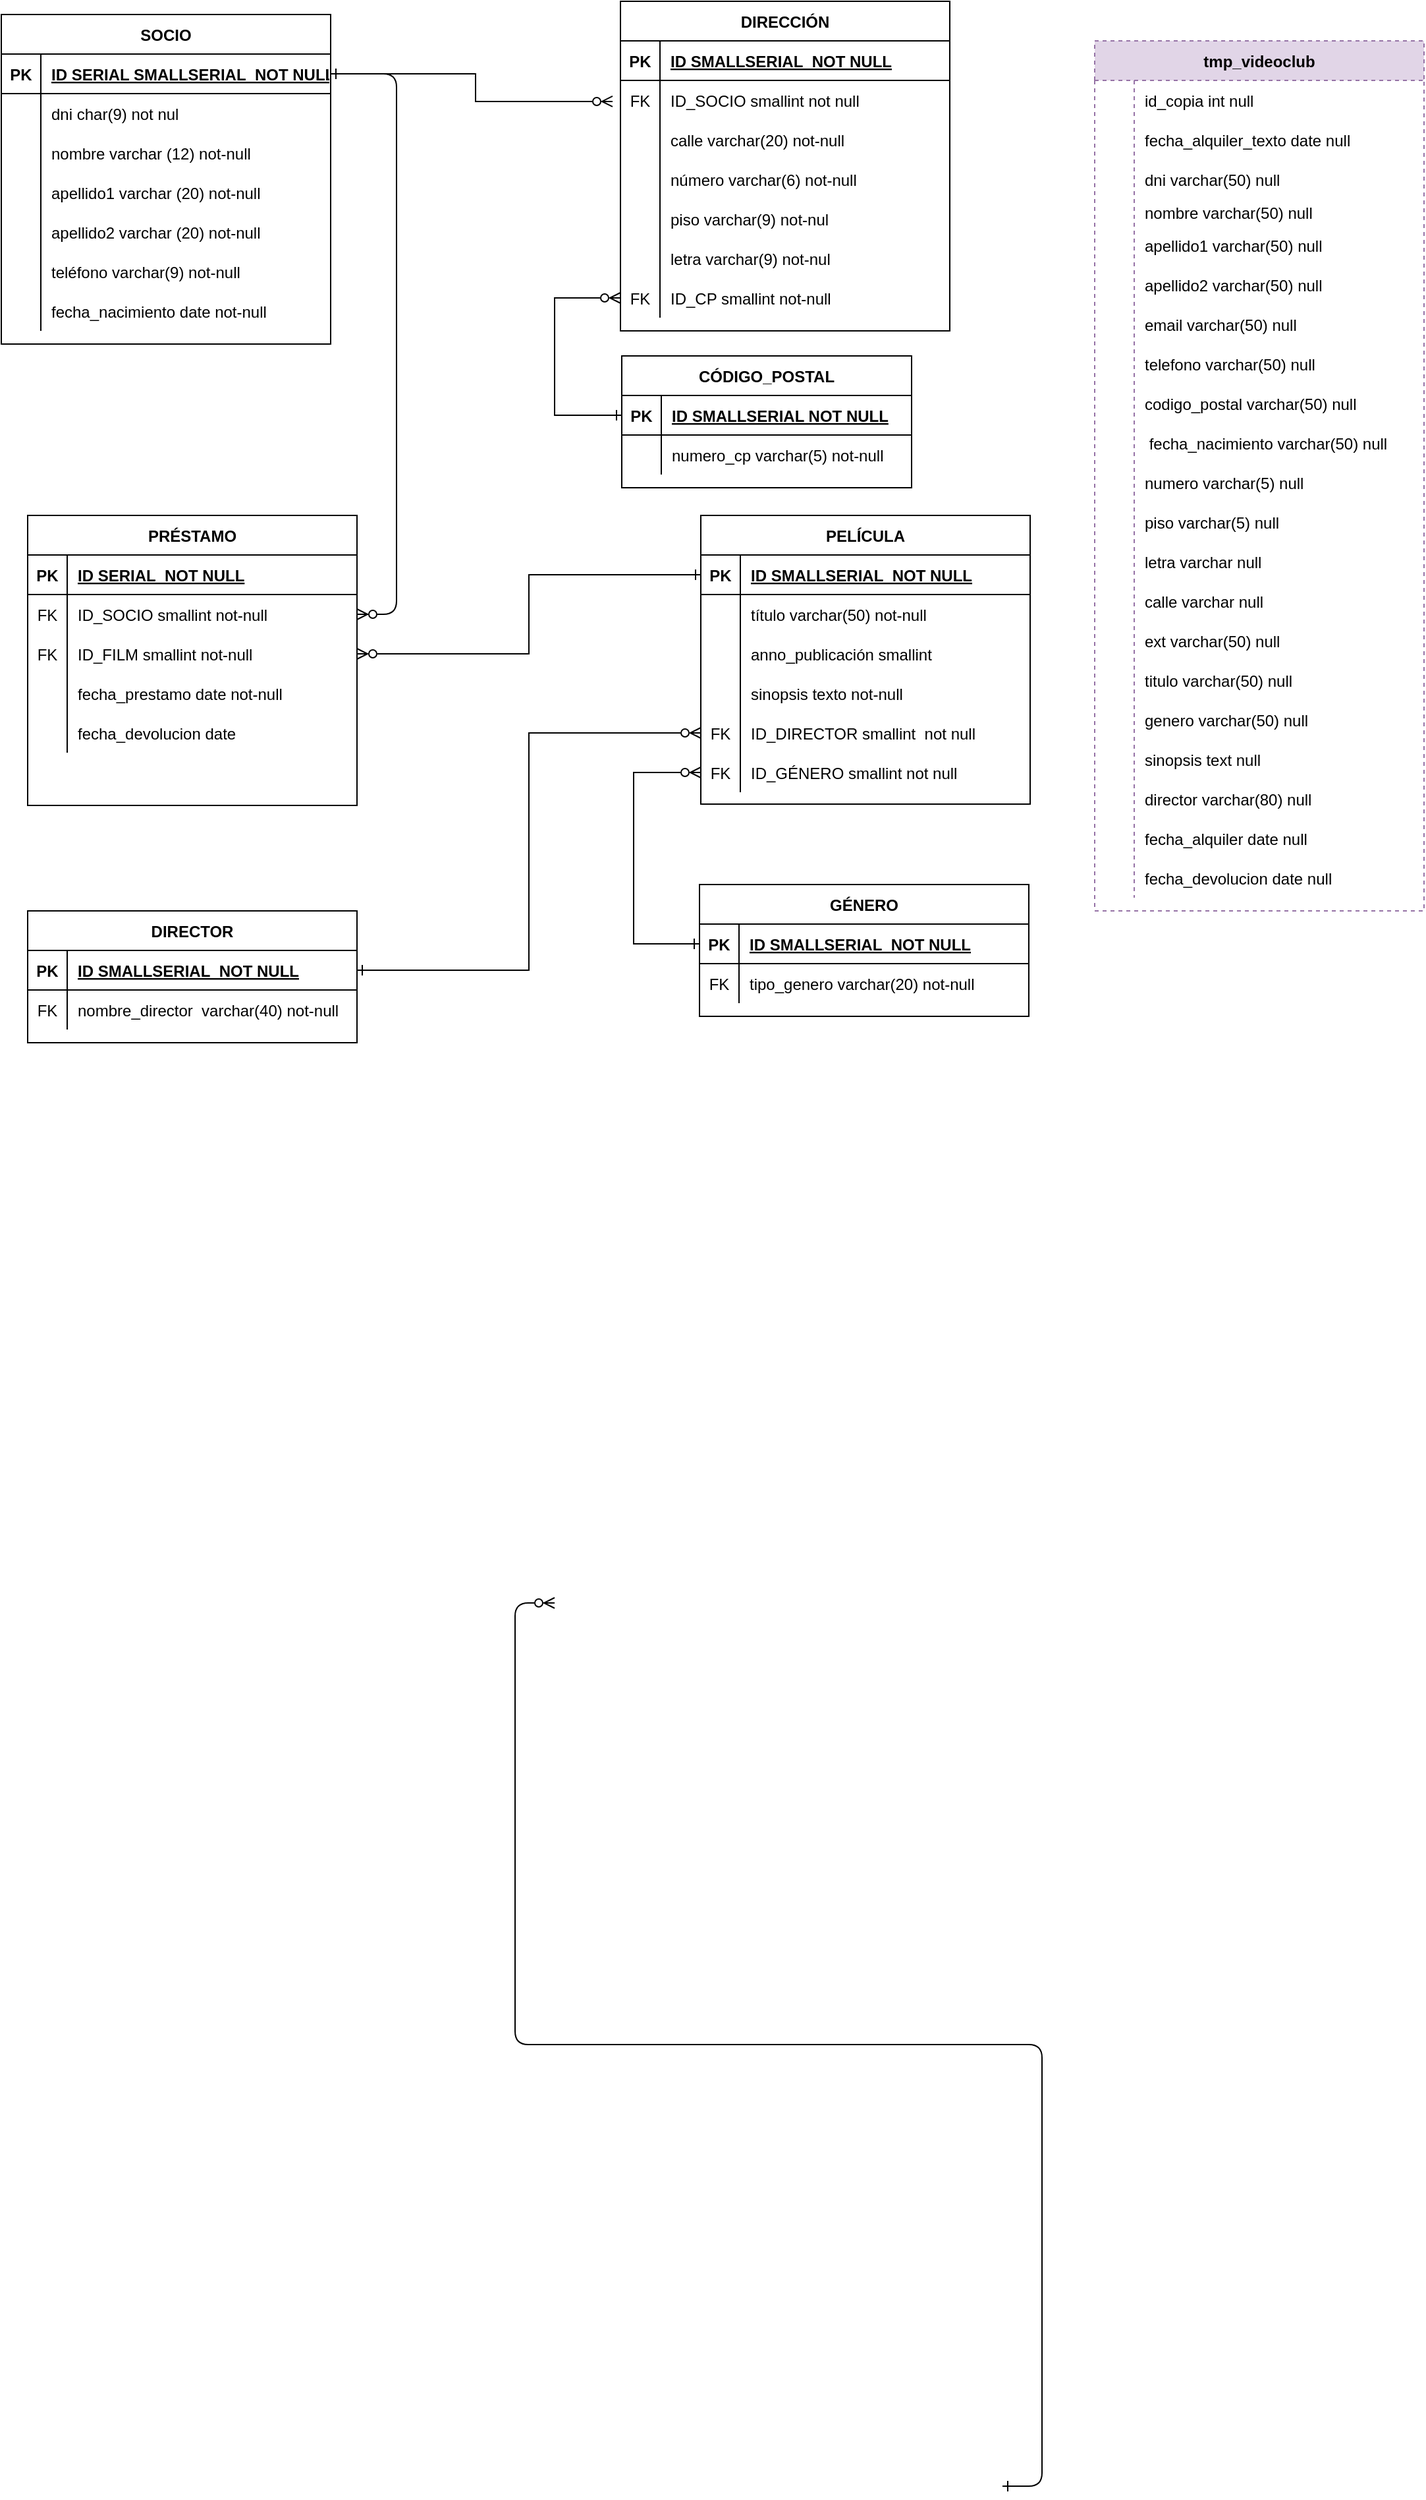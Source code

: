 <mxfile version="23.1.1" type="device">
  <diagram id="R2lEEEUBdFMjLlhIrx00" name="Page-1">
    <mxGraphModel dx="1643" dy="1640" grid="1" gridSize="10" guides="1" tooltips="1" connect="1" arrows="1" fold="1" page="1" pageScale="1" pageWidth="850" pageHeight="1100" math="0" shadow="0" extFonts="Permanent Marker^https://fonts.googleapis.com/css?family=Permanent+Marker">
      <root>
        <mxCell id="0" />
        <mxCell id="1" parent="0" />
        <mxCell id="C-vyLk0tnHw3VtMMgP7b-12" value="" style="edgeStyle=entityRelationEdgeStyle;endArrow=ERzeroToMany;startArrow=ERone;endFill=1;startFill=0;" parent="1" target="C-vyLk0tnHw3VtMMgP7b-17" edge="1">
          <mxGeometry width="100" height="100" relative="1" as="geometry">
            <mxPoint x="800" y="875" as="sourcePoint" />
            <mxPoint x="460" y="205" as="targetPoint" />
          </mxGeometry>
        </mxCell>
        <mxCell id="s4NcdgtCumpv5CpWg-TY-1" value="SOCIO" style="shape=table;startSize=30;container=1;collapsible=1;childLayout=tableLayout;fixedRows=1;rowLines=0;fontStyle=1;align=center;resizeLast=1;" parent="1" vertex="1">
          <mxGeometry x="40" y="-1000" width="250" height="250" as="geometry" />
        </mxCell>
        <mxCell id="s4NcdgtCumpv5CpWg-TY-2" value="" style="shape=partialRectangle;collapsible=0;dropTarget=0;pointerEvents=0;fillColor=none;points=[[0,0.5],[1,0.5]];portConstraint=eastwest;top=0;left=0;right=0;bottom=1;" parent="s4NcdgtCumpv5CpWg-TY-1" vertex="1">
          <mxGeometry y="30" width="250" height="30" as="geometry" />
        </mxCell>
        <mxCell id="s4NcdgtCumpv5CpWg-TY-3" value="PK" style="shape=partialRectangle;overflow=hidden;connectable=0;fillColor=none;top=0;left=0;bottom=0;right=0;fontStyle=1;" parent="s4NcdgtCumpv5CpWg-TY-2" vertex="1">
          <mxGeometry width="30" height="30" as="geometry">
            <mxRectangle width="30" height="30" as="alternateBounds" />
          </mxGeometry>
        </mxCell>
        <mxCell id="s4NcdgtCumpv5CpWg-TY-4" value="ID SERIAL SMALLSERIAL  NOT NULL " style="shape=partialRectangle;overflow=hidden;connectable=0;fillColor=none;top=0;left=0;bottom=0;right=0;align=left;spacingLeft=6;fontStyle=5;" parent="s4NcdgtCumpv5CpWg-TY-2" vertex="1">
          <mxGeometry x="30" width="220" height="30" as="geometry">
            <mxRectangle width="220" height="30" as="alternateBounds" />
          </mxGeometry>
        </mxCell>
        <mxCell id="s4NcdgtCumpv5CpWg-TY-14" value="" style="shape=partialRectangle;collapsible=0;dropTarget=0;pointerEvents=0;fillColor=none;points=[[0,0.5],[1,0.5]];portConstraint=eastwest;top=0;left=0;right=0;bottom=0;" parent="s4NcdgtCumpv5CpWg-TY-1" vertex="1">
          <mxGeometry y="60" width="250" height="30" as="geometry" />
        </mxCell>
        <mxCell id="s4NcdgtCumpv5CpWg-TY-15" value="" style="shape=partialRectangle;overflow=hidden;connectable=0;fillColor=none;top=0;left=0;bottom=0;right=0;" parent="s4NcdgtCumpv5CpWg-TY-14" vertex="1">
          <mxGeometry width="30" height="30" as="geometry">
            <mxRectangle width="30" height="30" as="alternateBounds" />
          </mxGeometry>
        </mxCell>
        <mxCell id="s4NcdgtCumpv5CpWg-TY-16" value="dni char(9) not nul" style="shape=partialRectangle;overflow=hidden;connectable=0;fillColor=none;top=0;left=0;bottom=0;right=0;align=left;spacingLeft=6;" parent="s4NcdgtCumpv5CpWg-TY-14" vertex="1">
          <mxGeometry x="30" width="220" height="30" as="geometry">
            <mxRectangle width="220" height="30" as="alternateBounds" />
          </mxGeometry>
        </mxCell>
        <mxCell id="s4NcdgtCumpv5CpWg-TY-5" value="" style="shape=partialRectangle;collapsible=0;dropTarget=0;pointerEvents=0;fillColor=none;points=[[0,0.5],[1,0.5]];portConstraint=eastwest;top=0;left=0;right=0;bottom=0;" parent="s4NcdgtCumpv5CpWg-TY-1" vertex="1">
          <mxGeometry y="90" width="250" height="30" as="geometry" />
        </mxCell>
        <mxCell id="s4NcdgtCumpv5CpWg-TY-6" value=" " style="shape=partialRectangle;overflow=hidden;connectable=0;fillColor=none;top=0;left=0;bottom=0;right=0;" parent="s4NcdgtCumpv5CpWg-TY-5" vertex="1">
          <mxGeometry width="30" height="30" as="geometry">
            <mxRectangle width="30" height="30" as="alternateBounds" />
          </mxGeometry>
        </mxCell>
        <mxCell id="s4NcdgtCumpv5CpWg-TY-7" value="nombre varchar (12) not-null" style="shape=partialRectangle;overflow=hidden;connectable=0;fillColor=none;top=0;left=0;bottom=0;right=0;align=left;spacingLeft=6;" parent="s4NcdgtCumpv5CpWg-TY-5" vertex="1">
          <mxGeometry x="30" width="220" height="30" as="geometry">
            <mxRectangle width="220" height="30" as="alternateBounds" />
          </mxGeometry>
        </mxCell>
        <mxCell id="s4NcdgtCumpv5CpWg-TY-8" value="" style="shape=partialRectangle;collapsible=0;dropTarget=0;pointerEvents=0;fillColor=none;points=[[0,0.5],[1,0.5]];portConstraint=eastwest;top=0;left=0;right=0;bottom=0;" parent="s4NcdgtCumpv5CpWg-TY-1" vertex="1">
          <mxGeometry y="120" width="250" height="30" as="geometry" />
        </mxCell>
        <mxCell id="s4NcdgtCumpv5CpWg-TY-9" value="" style="shape=partialRectangle;overflow=hidden;connectable=0;fillColor=none;top=0;left=0;bottom=0;right=0;" parent="s4NcdgtCumpv5CpWg-TY-8" vertex="1">
          <mxGeometry width="30" height="30" as="geometry">
            <mxRectangle width="30" height="30" as="alternateBounds" />
          </mxGeometry>
        </mxCell>
        <mxCell id="s4NcdgtCumpv5CpWg-TY-10" value="apellido1 varchar (20)  not-null" style="shape=partialRectangle;overflow=hidden;connectable=0;fillColor=none;top=0;left=0;bottom=0;right=0;align=left;spacingLeft=6;" parent="s4NcdgtCumpv5CpWg-TY-8" vertex="1">
          <mxGeometry x="30" width="220" height="30" as="geometry">
            <mxRectangle width="220" height="30" as="alternateBounds" />
          </mxGeometry>
        </mxCell>
        <mxCell id="j_dzT1-oNWoA77xylg_P-72" value="" style="shape=partialRectangle;collapsible=0;dropTarget=0;pointerEvents=0;fillColor=none;points=[[0,0.5],[1,0.5]];portConstraint=eastwest;top=0;left=0;right=0;bottom=0;" vertex="1" parent="s4NcdgtCumpv5CpWg-TY-1">
          <mxGeometry y="150" width="250" height="30" as="geometry" />
        </mxCell>
        <mxCell id="j_dzT1-oNWoA77xylg_P-73" value="" style="shape=partialRectangle;overflow=hidden;connectable=0;fillColor=none;top=0;left=0;bottom=0;right=0;" vertex="1" parent="j_dzT1-oNWoA77xylg_P-72">
          <mxGeometry width="30" height="30" as="geometry">
            <mxRectangle width="30" height="30" as="alternateBounds" />
          </mxGeometry>
        </mxCell>
        <mxCell id="j_dzT1-oNWoA77xylg_P-74" value="apellido2 varchar (20)  not-null" style="shape=partialRectangle;overflow=hidden;connectable=0;fillColor=none;top=0;left=0;bottom=0;right=0;align=left;spacingLeft=6;" vertex="1" parent="j_dzT1-oNWoA77xylg_P-72">
          <mxGeometry x="30" width="220" height="30" as="geometry">
            <mxRectangle width="220" height="30" as="alternateBounds" />
          </mxGeometry>
        </mxCell>
        <mxCell id="s4NcdgtCumpv5CpWg-TY-11" value="" style="shape=partialRectangle;collapsible=0;dropTarget=0;pointerEvents=0;fillColor=none;points=[[0,0.5],[1,0.5]];portConstraint=eastwest;top=0;left=0;right=0;bottom=0;" parent="s4NcdgtCumpv5CpWg-TY-1" vertex="1">
          <mxGeometry y="180" width="250" height="30" as="geometry" />
        </mxCell>
        <mxCell id="s4NcdgtCumpv5CpWg-TY-12" value="" style="shape=partialRectangle;overflow=hidden;connectable=0;fillColor=none;top=0;left=0;bottom=0;right=0;" parent="s4NcdgtCumpv5CpWg-TY-11" vertex="1">
          <mxGeometry width="30" height="30" as="geometry">
            <mxRectangle width="30" height="30" as="alternateBounds" />
          </mxGeometry>
        </mxCell>
        <mxCell id="s4NcdgtCumpv5CpWg-TY-13" value="teléfono varchar(9) not-null" style="shape=partialRectangle;overflow=hidden;connectable=0;fillColor=none;top=0;left=0;bottom=0;right=0;align=left;spacingLeft=6;" parent="s4NcdgtCumpv5CpWg-TY-11" vertex="1">
          <mxGeometry x="30" width="220" height="30" as="geometry">
            <mxRectangle width="220" height="30" as="alternateBounds" />
          </mxGeometry>
        </mxCell>
        <mxCell id="s4NcdgtCumpv5CpWg-TY-17" value="" style="shape=partialRectangle;collapsible=0;dropTarget=0;pointerEvents=0;fillColor=none;points=[[0,0.5],[1,0.5]];portConstraint=eastwest;top=0;left=0;right=0;bottom=0;" parent="s4NcdgtCumpv5CpWg-TY-1" vertex="1">
          <mxGeometry y="210" width="250" height="30" as="geometry" />
        </mxCell>
        <mxCell id="s4NcdgtCumpv5CpWg-TY-18" value="" style="shape=partialRectangle;overflow=hidden;connectable=0;fillColor=none;top=0;left=0;bottom=0;right=0;" parent="s4NcdgtCumpv5CpWg-TY-17" vertex="1">
          <mxGeometry width="30" height="30" as="geometry">
            <mxRectangle width="30" height="30" as="alternateBounds" />
          </mxGeometry>
        </mxCell>
        <mxCell id="s4NcdgtCumpv5CpWg-TY-19" value="fecha_nacimiento date not-null" style="shape=partialRectangle;overflow=hidden;connectable=0;fillColor=none;top=0;left=0;bottom=0;right=0;align=left;spacingLeft=6;" parent="s4NcdgtCumpv5CpWg-TY-17" vertex="1">
          <mxGeometry x="30" width="220" height="30" as="geometry">
            <mxRectangle width="220" height="30" as="alternateBounds" />
          </mxGeometry>
        </mxCell>
        <mxCell id="s4NcdgtCumpv5CpWg-TY-23" value="DIRECCIÓN" style="shape=table;startSize=30;container=1;collapsible=1;childLayout=tableLayout;fixedRows=1;rowLines=0;fontStyle=1;align=center;resizeLast=1;" parent="1" vertex="1">
          <mxGeometry x="510" y="-1010" width="250" height="250" as="geometry" />
        </mxCell>
        <mxCell id="s4NcdgtCumpv5CpWg-TY-24" value="" style="shape=partialRectangle;collapsible=0;dropTarget=0;pointerEvents=0;fillColor=none;points=[[0,0.5],[1,0.5]];portConstraint=eastwest;top=0;left=0;right=0;bottom=1;" parent="s4NcdgtCumpv5CpWg-TY-23" vertex="1">
          <mxGeometry y="30" width="250" height="30" as="geometry" />
        </mxCell>
        <mxCell id="s4NcdgtCumpv5CpWg-TY-25" value="PK" style="shape=partialRectangle;overflow=hidden;connectable=0;fillColor=none;top=0;left=0;bottom=0;right=0;fontStyle=1;" parent="s4NcdgtCumpv5CpWg-TY-24" vertex="1">
          <mxGeometry width="30" height="30" as="geometry">
            <mxRectangle width="30" height="30" as="alternateBounds" />
          </mxGeometry>
        </mxCell>
        <mxCell id="s4NcdgtCumpv5CpWg-TY-26" value="ID SMALLSERIAL  NOT NULL " style="shape=partialRectangle;overflow=hidden;connectable=0;fillColor=none;top=0;left=0;bottom=0;right=0;align=left;spacingLeft=6;fontStyle=5;" parent="s4NcdgtCumpv5CpWg-TY-24" vertex="1">
          <mxGeometry x="30" width="220" height="30" as="geometry">
            <mxRectangle width="220" height="30" as="alternateBounds" />
          </mxGeometry>
        </mxCell>
        <mxCell id="s4NcdgtCumpv5CpWg-TY-27" value="" style="shape=partialRectangle;collapsible=0;dropTarget=0;pointerEvents=0;fillColor=none;points=[[0,0.5],[1,0.5]];portConstraint=eastwest;top=0;left=0;right=0;bottom=0;" parent="s4NcdgtCumpv5CpWg-TY-23" vertex="1">
          <mxGeometry y="60" width="250" height="30" as="geometry" />
        </mxCell>
        <mxCell id="s4NcdgtCumpv5CpWg-TY-28" value="FK" style="shape=partialRectangle;overflow=hidden;connectable=0;fillColor=none;top=0;left=0;bottom=0;right=0;" parent="s4NcdgtCumpv5CpWg-TY-27" vertex="1">
          <mxGeometry width="30" height="30" as="geometry">
            <mxRectangle width="30" height="30" as="alternateBounds" />
          </mxGeometry>
        </mxCell>
        <mxCell id="s4NcdgtCumpv5CpWg-TY-29" value="ID_SOCIO smallint not null" style="shape=partialRectangle;overflow=hidden;connectable=0;fillColor=none;top=0;left=0;bottom=0;right=0;align=left;spacingLeft=6;" parent="s4NcdgtCumpv5CpWg-TY-27" vertex="1">
          <mxGeometry x="30" width="220" height="30" as="geometry">
            <mxRectangle width="220" height="30" as="alternateBounds" />
          </mxGeometry>
        </mxCell>
        <mxCell id="s4NcdgtCumpv5CpWg-TY-30" value="" style="shape=partialRectangle;collapsible=0;dropTarget=0;pointerEvents=0;fillColor=none;points=[[0,0.5],[1,0.5]];portConstraint=eastwest;top=0;left=0;right=0;bottom=0;" parent="s4NcdgtCumpv5CpWg-TY-23" vertex="1">
          <mxGeometry y="90" width="250" height="30" as="geometry" />
        </mxCell>
        <mxCell id="s4NcdgtCumpv5CpWg-TY-31" value="" style="shape=partialRectangle;overflow=hidden;connectable=0;fillColor=none;top=0;left=0;bottom=0;right=0;" parent="s4NcdgtCumpv5CpWg-TY-30" vertex="1">
          <mxGeometry width="30" height="30" as="geometry">
            <mxRectangle width="30" height="30" as="alternateBounds" />
          </mxGeometry>
        </mxCell>
        <mxCell id="s4NcdgtCumpv5CpWg-TY-32" value="calle varchar(20) not-null" style="shape=partialRectangle;overflow=hidden;connectable=0;fillColor=none;top=0;left=0;bottom=0;right=0;align=left;spacingLeft=6;" parent="s4NcdgtCumpv5CpWg-TY-30" vertex="1">
          <mxGeometry x="30" width="220" height="30" as="geometry">
            <mxRectangle width="220" height="30" as="alternateBounds" />
          </mxGeometry>
        </mxCell>
        <mxCell id="s4NcdgtCumpv5CpWg-TY-33" value="" style="shape=partialRectangle;collapsible=0;dropTarget=0;pointerEvents=0;fillColor=none;points=[[0,0.5],[1,0.5]];portConstraint=eastwest;top=0;left=0;right=0;bottom=0;" parent="s4NcdgtCumpv5CpWg-TY-23" vertex="1">
          <mxGeometry y="120" width="250" height="30" as="geometry" />
        </mxCell>
        <mxCell id="s4NcdgtCumpv5CpWg-TY-34" value="" style="shape=partialRectangle;overflow=hidden;connectable=0;fillColor=none;top=0;left=0;bottom=0;right=0;" parent="s4NcdgtCumpv5CpWg-TY-33" vertex="1">
          <mxGeometry width="30" height="30" as="geometry">
            <mxRectangle width="30" height="30" as="alternateBounds" />
          </mxGeometry>
        </mxCell>
        <mxCell id="s4NcdgtCumpv5CpWg-TY-35" value="número varchar(6) not-null" style="shape=partialRectangle;overflow=hidden;connectable=0;fillColor=none;top=0;left=0;bottom=0;right=0;align=left;spacingLeft=6;" parent="s4NcdgtCumpv5CpWg-TY-33" vertex="1">
          <mxGeometry x="30" width="220" height="30" as="geometry">
            <mxRectangle width="220" height="30" as="alternateBounds" />
          </mxGeometry>
        </mxCell>
        <mxCell id="s4NcdgtCumpv5CpWg-TY-36" value="" style="shape=partialRectangle;collapsible=0;dropTarget=0;pointerEvents=0;fillColor=none;points=[[0,0.5],[1,0.5]];portConstraint=eastwest;top=0;left=0;right=0;bottom=0;" parent="s4NcdgtCumpv5CpWg-TY-23" vertex="1">
          <mxGeometry y="150" width="250" height="30" as="geometry" />
        </mxCell>
        <mxCell id="s4NcdgtCumpv5CpWg-TY-37" value="" style="shape=partialRectangle;overflow=hidden;connectable=0;fillColor=none;top=0;left=0;bottom=0;right=0;" parent="s4NcdgtCumpv5CpWg-TY-36" vertex="1">
          <mxGeometry width="30" height="30" as="geometry">
            <mxRectangle width="30" height="30" as="alternateBounds" />
          </mxGeometry>
        </mxCell>
        <mxCell id="s4NcdgtCumpv5CpWg-TY-38" value="piso varchar(9) not-nul" style="shape=partialRectangle;overflow=hidden;connectable=0;fillColor=none;top=0;left=0;bottom=0;right=0;align=left;spacingLeft=6;" parent="s4NcdgtCumpv5CpWg-TY-36" vertex="1">
          <mxGeometry x="30" width="220" height="30" as="geometry">
            <mxRectangle width="220" height="30" as="alternateBounds" />
          </mxGeometry>
        </mxCell>
        <mxCell id="j_dzT1-oNWoA77xylg_P-1" value="" style="shape=partialRectangle;collapsible=0;dropTarget=0;pointerEvents=0;fillColor=none;points=[[0,0.5],[1,0.5]];portConstraint=eastwest;top=0;left=0;right=0;bottom=0;" vertex="1" parent="s4NcdgtCumpv5CpWg-TY-23">
          <mxGeometry y="180" width="250" height="30" as="geometry" />
        </mxCell>
        <mxCell id="j_dzT1-oNWoA77xylg_P-2" value="" style="shape=partialRectangle;overflow=hidden;connectable=0;fillColor=none;top=0;left=0;bottom=0;right=0;" vertex="1" parent="j_dzT1-oNWoA77xylg_P-1">
          <mxGeometry width="30" height="30" as="geometry">
            <mxRectangle width="30" height="30" as="alternateBounds" />
          </mxGeometry>
        </mxCell>
        <mxCell id="j_dzT1-oNWoA77xylg_P-3" value="letra varchar(9) not-nul" style="shape=partialRectangle;overflow=hidden;connectable=0;fillColor=none;top=0;left=0;bottom=0;right=0;align=left;spacingLeft=6;" vertex="1" parent="j_dzT1-oNWoA77xylg_P-1">
          <mxGeometry x="30" width="220" height="30" as="geometry">
            <mxRectangle width="220" height="30" as="alternateBounds" />
          </mxGeometry>
        </mxCell>
        <mxCell id="s4NcdgtCumpv5CpWg-TY-39" value="" style="shape=partialRectangle;collapsible=0;dropTarget=0;pointerEvents=0;fillColor=none;points=[[0,0.5],[1,0.5]];portConstraint=eastwest;top=0;left=0;right=0;bottom=0;" parent="s4NcdgtCumpv5CpWg-TY-23" vertex="1">
          <mxGeometry y="210" width="250" height="30" as="geometry" />
        </mxCell>
        <mxCell id="s4NcdgtCumpv5CpWg-TY-40" value="FK" style="shape=partialRectangle;overflow=hidden;connectable=0;fillColor=none;top=0;left=0;bottom=0;right=0;" parent="s4NcdgtCumpv5CpWg-TY-39" vertex="1">
          <mxGeometry width="30" height="30" as="geometry">
            <mxRectangle width="30" height="30" as="alternateBounds" />
          </mxGeometry>
        </mxCell>
        <mxCell id="s4NcdgtCumpv5CpWg-TY-41" value="ID_CP smallint not-null" style="shape=partialRectangle;overflow=hidden;connectable=0;fillColor=none;top=0;left=0;bottom=0;right=0;align=left;spacingLeft=6;" parent="s4NcdgtCumpv5CpWg-TY-39" vertex="1">
          <mxGeometry x="30" width="220" height="30" as="geometry">
            <mxRectangle width="220" height="30" as="alternateBounds" />
          </mxGeometry>
        </mxCell>
        <mxCell id="s4NcdgtCumpv5CpWg-TY-42" value="PELÍCULA" style="shape=table;startSize=30;container=1;collapsible=1;childLayout=tableLayout;fixedRows=1;rowLines=0;fontStyle=1;align=center;resizeLast=1;" parent="1" vertex="1">
          <mxGeometry x="571" y="-620" width="250" height="219" as="geometry" />
        </mxCell>
        <mxCell id="s4NcdgtCumpv5CpWg-TY-43" value="" style="shape=partialRectangle;collapsible=0;dropTarget=0;pointerEvents=0;fillColor=none;points=[[0,0.5],[1,0.5]];portConstraint=eastwest;top=0;left=0;right=0;bottom=1;" parent="s4NcdgtCumpv5CpWg-TY-42" vertex="1">
          <mxGeometry y="30" width="250" height="30" as="geometry" />
        </mxCell>
        <mxCell id="s4NcdgtCumpv5CpWg-TY-44" value="PK" style="shape=partialRectangle;overflow=hidden;connectable=0;fillColor=none;top=0;left=0;bottom=0;right=0;fontStyle=1;" parent="s4NcdgtCumpv5CpWg-TY-43" vertex="1">
          <mxGeometry width="30" height="30" as="geometry">
            <mxRectangle width="30" height="30" as="alternateBounds" />
          </mxGeometry>
        </mxCell>
        <mxCell id="s4NcdgtCumpv5CpWg-TY-45" value="ID SMALLSERIAL  NOT NULL" style="shape=partialRectangle;overflow=hidden;connectable=0;fillColor=none;top=0;left=0;bottom=0;right=0;align=left;spacingLeft=6;fontStyle=5;" parent="s4NcdgtCumpv5CpWg-TY-43" vertex="1">
          <mxGeometry x="30" width="220" height="30" as="geometry">
            <mxRectangle width="220" height="30" as="alternateBounds" />
          </mxGeometry>
        </mxCell>
        <mxCell id="s4NcdgtCumpv5CpWg-TY-46" value="" style="shape=partialRectangle;collapsible=0;dropTarget=0;pointerEvents=0;fillColor=none;points=[[0,0.5],[1,0.5]];portConstraint=eastwest;top=0;left=0;right=0;bottom=0;" parent="s4NcdgtCumpv5CpWg-TY-42" vertex="1">
          <mxGeometry y="60" width="250" height="30" as="geometry" />
        </mxCell>
        <mxCell id="s4NcdgtCumpv5CpWg-TY-47" value="" style="shape=partialRectangle;overflow=hidden;connectable=0;fillColor=none;top=0;left=0;bottom=0;right=0;" parent="s4NcdgtCumpv5CpWg-TY-46" vertex="1">
          <mxGeometry width="30" height="30" as="geometry">
            <mxRectangle width="30" height="30" as="alternateBounds" />
          </mxGeometry>
        </mxCell>
        <mxCell id="s4NcdgtCumpv5CpWg-TY-48" value="título varchar(50) not-null" style="shape=partialRectangle;overflow=hidden;connectable=0;fillColor=none;top=0;left=0;bottom=0;right=0;align=left;spacingLeft=6;" parent="s4NcdgtCumpv5CpWg-TY-46" vertex="1">
          <mxGeometry x="30" width="220" height="30" as="geometry">
            <mxRectangle width="220" height="30" as="alternateBounds" />
          </mxGeometry>
        </mxCell>
        <mxCell id="s4NcdgtCumpv5CpWg-TY-49" value="" style="shape=partialRectangle;collapsible=0;dropTarget=0;pointerEvents=0;fillColor=none;points=[[0,0.5],[1,0.5]];portConstraint=eastwest;top=0;left=0;right=0;bottom=0;" parent="s4NcdgtCumpv5CpWg-TY-42" vertex="1">
          <mxGeometry y="90" width="250" height="30" as="geometry" />
        </mxCell>
        <mxCell id="s4NcdgtCumpv5CpWg-TY-50" value="" style="shape=partialRectangle;overflow=hidden;connectable=0;fillColor=none;top=0;left=0;bottom=0;right=0;" parent="s4NcdgtCumpv5CpWg-TY-49" vertex="1">
          <mxGeometry width="30" height="30" as="geometry">
            <mxRectangle width="30" height="30" as="alternateBounds" />
          </mxGeometry>
        </mxCell>
        <mxCell id="s4NcdgtCumpv5CpWg-TY-51" value="anno_publicación smallint" style="shape=partialRectangle;overflow=hidden;connectable=0;fillColor=none;top=0;left=0;bottom=0;right=0;align=left;spacingLeft=6;" parent="s4NcdgtCumpv5CpWg-TY-49" vertex="1">
          <mxGeometry x="30" width="220" height="30" as="geometry">
            <mxRectangle width="220" height="30" as="alternateBounds" />
          </mxGeometry>
        </mxCell>
        <mxCell id="s4NcdgtCumpv5CpWg-TY-55" value="" style="shape=partialRectangle;collapsible=0;dropTarget=0;pointerEvents=0;fillColor=none;points=[[0,0.5],[1,0.5]];portConstraint=eastwest;top=0;left=0;right=0;bottom=0;" parent="s4NcdgtCumpv5CpWg-TY-42" vertex="1">
          <mxGeometry y="120" width="250" height="30" as="geometry" />
        </mxCell>
        <mxCell id="s4NcdgtCumpv5CpWg-TY-56" value="" style="shape=partialRectangle;overflow=hidden;connectable=0;fillColor=none;top=0;left=0;bottom=0;right=0;" parent="s4NcdgtCumpv5CpWg-TY-55" vertex="1">
          <mxGeometry width="30" height="30" as="geometry">
            <mxRectangle width="30" height="30" as="alternateBounds" />
          </mxGeometry>
        </mxCell>
        <mxCell id="s4NcdgtCumpv5CpWg-TY-57" value="sinopsis texto not-null" style="shape=partialRectangle;overflow=hidden;connectable=0;fillColor=none;top=0;left=0;bottom=0;right=0;align=left;spacingLeft=6;" parent="s4NcdgtCumpv5CpWg-TY-55" vertex="1">
          <mxGeometry x="30" width="220" height="30" as="geometry">
            <mxRectangle width="220" height="30" as="alternateBounds" />
          </mxGeometry>
        </mxCell>
        <mxCell id="s4NcdgtCumpv5CpWg-TY-58" value="" style="shape=partialRectangle;collapsible=0;dropTarget=0;pointerEvents=0;fillColor=none;points=[[0,0.5],[1,0.5]];portConstraint=eastwest;top=0;left=0;right=0;bottom=0;" parent="s4NcdgtCumpv5CpWg-TY-42" vertex="1">
          <mxGeometry y="150" width="250" height="30" as="geometry" />
        </mxCell>
        <mxCell id="s4NcdgtCumpv5CpWg-TY-59" value="FK" style="shape=partialRectangle;overflow=hidden;connectable=0;fillColor=none;top=0;left=0;bottom=0;right=0;" parent="s4NcdgtCumpv5CpWg-TY-58" vertex="1">
          <mxGeometry width="30" height="30" as="geometry">
            <mxRectangle width="30" height="30" as="alternateBounds" />
          </mxGeometry>
        </mxCell>
        <mxCell id="s4NcdgtCumpv5CpWg-TY-60" value="ID_DIRECTOR smallint  not null" style="shape=partialRectangle;overflow=hidden;connectable=0;fillColor=none;top=0;left=0;bottom=0;right=0;align=left;spacingLeft=6;" parent="s4NcdgtCumpv5CpWg-TY-58" vertex="1">
          <mxGeometry x="30" width="220" height="30" as="geometry">
            <mxRectangle width="220" height="30" as="alternateBounds" />
          </mxGeometry>
        </mxCell>
        <mxCell id="s4NcdgtCumpv5CpWg-TY-61" value="" style="shape=partialRectangle;collapsible=0;dropTarget=0;pointerEvents=0;fillColor=none;points=[[0,0.5],[1,0.5]];portConstraint=eastwest;top=0;left=0;right=0;bottom=0;" parent="s4NcdgtCumpv5CpWg-TY-42" vertex="1">
          <mxGeometry y="180" width="250" height="30" as="geometry" />
        </mxCell>
        <mxCell id="s4NcdgtCumpv5CpWg-TY-62" value="FK" style="shape=partialRectangle;overflow=hidden;connectable=0;fillColor=none;top=0;left=0;bottom=0;right=0;" parent="s4NcdgtCumpv5CpWg-TY-61" vertex="1">
          <mxGeometry width="30" height="30" as="geometry">
            <mxRectangle width="30" height="30" as="alternateBounds" />
          </mxGeometry>
        </mxCell>
        <mxCell id="s4NcdgtCumpv5CpWg-TY-63" value="ID_GÉNERO smallint not null" style="shape=partialRectangle;overflow=hidden;connectable=0;fillColor=none;top=0;left=0;bottom=0;right=0;align=left;spacingLeft=6;" parent="s4NcdgtCumpv5CpWg-TY-61" vertex="1">
          <mxGeometry x="30" width="220" height="30" as="geometry">
            <mxRectangle width="220" height="30" as="alternateBounds" />
          </mxGeometry>
        </mxCell>
        <mxCell id="s4NcdgtCumpv5CpWg-TY-65" value="PRÉSTAMO" style="shape=table;startSize=30;container=1;collapsible=1;childLayout=tableLayout;fixedRows=1;rowLines=0;fontStyle=1;align=center;resizeLast=1;" parent="1" vertex="1">
          <mxGeometry x="60" y="-620" width="250" height="220" as="geometry" />
        </mxCell>
        <mxCell id="s4NcdgtCumpv5CpWg-TY-66" value="" style="shape=partialRectangle;collapsible=0;dropTarget=0;pointerEvents=0;fillColor=none;points=[[0,0.5],[1,0.5]];portConstraint=eastwest;top=0;left=0;right=0;bottom=1;" parent="s4NcdgtCumpv5CpWg-TY-65" vertex="1">
          <mxGeometry y="30" width="250" height="30" as="geometry" />
        </mxCell>
        <mxCell id="s4NcdgtCumpv5CpWg-TY-67" value="PK" style="shape=partialRectangle;overflow=hidden;connectable=0;fillColor=none;top=0;left=0;bottom=0;right=0;fontStyle=1;" parent="s4NcdgtCumpv5CpWg-TY-66" vertex="1">
          <mxGeometry width="30" height="30" as="geometry">
            <mxRectangle width="30" height="30" as="alternateBounds" />
          </mxGeometry>
        </mxCell>
        <mxCell id="s4NcdgtCumpv5CpWg-TY-68" value="ID SERIAL  NOT NULL " style="shape=partialRectangle;overflow=hidden;connectable=0;fillColor=none;top=0;left=0;bottom=0;right=0;align=left;spacingLeft=6;fontStyle=5;" parent="s4NcdgtCumpv5CpWg-TY-66" vertex="1">
          <mxGeometry x="30" width="220" height="30" as="geometry">
            <mxRectangle width="220" height="30" as="alternateBounds" />
          </mxGeometry>
        </mxCell>
        <mxCell id="s4NcdgtCumpv5CpWg-TY-69" value="" style="shape=partialRectangle;collapsible=0;dropTarget=0;pointerEvents=0;fillColor=none;points=[[0,0.5],[1,0.5]];portConstraint=eastwest;top=0;left=0;right=0;bottom=0;" parent="s4NcdgtCumpv5CpWg-TY-65" vertex="1">
          <mxGeometry y="60" width="250" height="30" as="geometry" />
        </mxCell>
        <mxCell id="s4NcdgtCumpv5CpWg-TY-70" value="FK" style="shape=partialRectangle;overflow=hidden;connectable=0;fillColor=none;top=0;left=0;bottom=0;right=0;" parent="s4NcdgtCumpv5CpWg-TY-69" vertex="1">
          <mxGeometry width="30" height="30" as="geometry">
            <mxRectangle width="30" height="30" as="alternateBounds" />
          </mxGeometry>
        </mxCell>
        <mxCell id="s4NcdgtCumpv5CpWg-TY-71" value="ID_SOCIO smallint not-null" style="shape=partialRectangle;overflow=hidden;connectable=0;fillColor=none;top=0;left=0;bottom=0;right=0;align=left;spacingLeft=6;" parent="s4NcdgtCumpv5CpWg-TY-69" vertex="1">
          <mxGeometry x="30" width="220" height="30" as="geometry">
            <mxRectangle width="220" height="30" as="alternateBounds" />
          </mxGeometry>
        </mxCell>
        <mxCell id="s4NcdgtCumpv5CpWg-TY-72" value="" style="shape=partialRectangle;collapsible=0;dropTarget=0;pointerEvents=0;fillColor=none;points=[[0,0.5],[1,0.5]];portConstraint=eastwest;top=0;left=0;right=0;bottom=0;" parent="s4NcdgtCumpv5CpWg-TY-65" vertex="1">
          <mxGeometry y="90" width="250" height="30" as="geometry" />
        </mxCell>
        <mxCell id="s4NcdgtCumpv5CpWg-TY-73" value="FK" style="shape=partialRectangle;overflow=hidden;connectable=0;fillColor=none;top=0;left=0;bottom=0;right=0;" parent="s4NcdgtCumpv5CpWg-TY-72" vertex="1">
          <mxGeometry width="30" height="30" as="geometry">
            <mxRectangle width="30" height="30" as="alternateBounds" />
          </mxGeometry>
        </mxCell>
        <mxCell id="s4NcdgtCumpv5CpWg-TY-74" value="ID_FILM smallint not-null" style="shape=partialRectangle;overflow=hidden;connectable=0;fillColor=none;top=0;left=0;bottom=0;right=0;align=left;spacingLeft=6;" parent="s4NcdgtCumpv5CpWg-TY-72" vertex="1">
          <mxGeometry x="30" width="220" height="30" as="geometry">
            <mxRectangle width="220" height="30" as="alternateBounds" />
          </mxGeometry>
        </mxCell>
        <mxCell id="s4NcdgtCumpv5CpWg-TY-75" value="" style="shape=partialRectangle;collapsible=0;dropTarget=0;pointerEvents=0;fillColor=none;points=[[0,0.5],[1,0.5]];portConstraint=eastwest;top=0;left=0;right=0;bottom=0;" parent="s4NcdgtCumpv5CpWg-TY-65" vertex="1">
          <mxGeometry y="120" width="250" height="30" as="geometry" />
        </mxCell>
        <mxCell id="s4NcdgtCumpv5CpWg-TY-76" value="" style="shape=partialRectangle;overflow=hidden;connectable=0;fillColor=none;top=0;left=0;bottom=0;right=0;" parent="s4NcdgtCumpv5CpWg-TY-75" vertex="1">
          <mxGeometry width="30" height="30" as="geometry">
            <mxRectangle width="30" height="30" as="alternateBounds" />
          </mxGeometry>
        </mxCell>
        <mxCell id="s4NcdgtCumpv5CpWg-TY-77" value="fecha_prestamo date not-null" style="shape=partialRectangle;overflow=hidden;connectable=0;fillColor=none;top=0;left=0;bottom=0;right=0;align=left;spacingLeft=6;" parent="s4NcdgtCumpv5CpWg-TY-75" vertex="1">
          <mxGeometry x="30" width="220" height="30" as="geometry">
            <mxRectangle width="220" height="30" as="alternateBounds" />
          </mxGeometry>
        </mxCell>
        <mxCell id="s4NcdgtCumpv5CpWg-TY-84" value="" style="shape=partialRectangle;collapsible=0;dropTarget=0;pointerEvents=0;fillColor=none;points=[[0,0.5],[1,0.5]];portConstraint=eastwest;top=0;left=0;right=0;bottom=0;" parent="s4NcdgtCumpv5CpWg-TY-65" vertex="1">
          <mxGeometry y="150" width="250" height="30" as="geometry" />
        </mxCell>
        <mxCell id="s4NcdgtCumpv5CpWg-TY-85" value="" style="shape=partialRectangle;overflow=hidden;connectable=0;fillColor=none;top=0;left=0;bottom=0;right=0;" parent="s4NcdgtCumpv5CpWg-TY-84" vertex="1">
          <mxGeometry width="30" height="30" as="geometry">
            <mxRectangle width="30" height="30" as="alternateBounds" />
          </mxGeometry>
        </mxCell>
        <mxCell id="s4NcdgtCumpv5CpWg-TY-86" value="fecha_devolucion date" style="shape=partialRectangle;overflow=hidden;connectable=0;fillColor=none;top=0;left=0;bottom=0;right=0;align=left;spacingLeft=6;" parent="s4NcdgtCumpv5CpWg-TY-84" vertex="1">
          <mxGeometry x="30" width="220" height="30" as="geometry">
            <mxRectangle width="220" height="30" as="alternateBounds" />
          </mxGeometry>
        </mxCell>
        <mxCell id="s4NcdgtCumpv5CpWg-TY-87" value="GÉNERO" style="shape=table;startSize=30;container=1;collapsible=1;childLayout=tableLayout;fixedRows=1;rowLines=0;fontStyle=1;align=center;resizeLast=1;" parent="1" vertex="1">
          <mxGeometry x="570" y="-340" width="250" height="100" as="geometry" />
        </mxCell>
        <mxCell id="s4NcdgtCumpv5CpWg-TY-88" value="" style="shape=partialRectangle;collapsible=0;dropTarget=0;pointerEvents=0;fillColor=none;points=[[0,0.5],[1,0.5]];portConstraint=eastwest;top=0;left=0;right=0;bottom=1;" parent="s4NcdgtCumpv5CpWg-TY-87" vertex="1">
          <mxGeometry y="30" width="250" height="30" as="geometry" />
        </mxCell>
        <mxCell id="s4NcdgtCumpv5CpWg-TY-89" value="PK" style="shape=partialRectangle;overflow=hidden;connectable=0;fillColor=none;top=0;left=0;bottom=0;right=0;fontStyle=1;" parent="s4NcdgtCumpv5CpWg-TY-88" vertex="1">
          <mxGeometry width="30" height="30" as="geometry">
            <mxRectangle width="30" height="30" as="alternateBounds" />
          </mxGeometry>
        </mxCell>
        <mxCell id="s4NcdgtCumpv5CpWg-TY-90" value="ID SMALLSERIAL  NOT NULL " style="shape=partialRectangle;overflow=hidden;connectable=0;fillColor=none;top=0;left=0;bottom=0;right=0;align=left;spacingLeft=6;fontStyle=5;" parent="s4NcdgtCumpv5CpWg-TY-88" vertex="1">
          <mxGeometry x="30" width="220" height="30" as="geometry">
            <mxRectangle width="220" height="30" as="alternateBounds" />
          </mxGeometry>
        </mxCell>
        <mxCell id="s4NcdgtCumpv5CpWg-TY-91" value="" style="shape=partialRectangle;collapsible=0;dropTarget=0;pointerEvents=0;fillColor=none;points=[[0,0.5],[1,0.5]];portConstraint=eastwest;top=0;left=0;right=0;bottom=0;" parent="s4NcdgtCumpv5CpWg-TY-87" vertex="1">
          <mxGeometry y="60" width="250" height="30" as="geometry" />
        </mxCell>
        <mxCell id="s4NcdgtCumpv5CpWg-TY-92" value="FK" style="shape=partialRectangle;overflow=hidden;connectable=0;fillColor=none;top=0;left=0;bottom=0;right=0;" parent="s4NcdgtCumpv5CpWg-TY-91" vertex="1">
          <mxGeometry width="30" height="30" as="geometry">
            <mxRectangle width="30" height="30" as="alternateBounds" />
          </mxGeometry>
        </mxCell>
        <mxCell id="s4NcdgtCumpv5CpWg-TY-93" value="tipo_genero varchar(20) not-null" style="shape=partialRectangle;overflow=hidden;connectable=0;fillColor=none;top=0;left=0;bottom=0;right=0;align=left;spacingLeft=6;" parent="s4NcdgtCumpv5CpWg-TY-91" vertex="1">
          <mxGeometry x="30" width="220" height="30" as="geometry">
            <mxRectangle width="220" height="30" as="alternateBounds" />
          </mxGeometry>
        </mxCell>
        <mxCell id="s4NcdgtCumpv5CpWg-TY-97" value="DIRECTOR" style="shape=table;startSize=30;container=1;collapsible=1;childLayout=tableLayout;fixedRows=1;rowLines=0;fontStyle=1;align=center;resizeLast=1;" parent="1" vertex="1">
          <mxGeometry x="60" y="-320" width="250" height="100" as="geometry" />
        </mxCell>
        <mxCell id="s4NcdgtCumpv5CpWg-TY-98" value="" style="shape=partialRectangle;collapsible=0;dropTarget=0;pointerEvents=0;fillColor=none;points=[[0,0.5],[1,0.5]];portConstraint=eastwest;top=0;left=0;right=0;bottom=1;" parent="s4NcdgtCumpv5CpWg-TY-97" vertex="1">
          <mxGeometry y="30" width="250" height="30" as="geometry" />
        </mxCell>
        <mxCell id="s4NcdgtCumpv5CpWg-TY-99" value="PK" style="shape=partialRectangle;overflow=hidden;connectable=0;fillColor=none;top=0;left=0;bottom=0;right=0;fontStyle=1;" parent="s4NcdgtCumpv5CpWg-TY-98" vertex="1">
          <mxGeometry width="30" height="30" as="geometry">
            <mxRectangle width="30" height="30" as="alternateBounds" />
          </mxGeometry>
        </mxCell>
        <mxCell id="s4NcdgtCumpv5CpWg-TY-100" value="ID SMALLSERIAL  NOT NULL " style="shape=partialRectangle;overflow=hidden;connectable=0;fillColor=none;top=0;left=0;bottom=0;right=0;align=left;spacingLeft=6;fontStyle=5;" parent="s4NcdgtCumpv5CpWg-TY-98" vertex="1">
          <mxGeometry x="30" width="220" height="30" as="geometry">
            <mxRectangle width="220" height="30" as="alternateBounds" />
          </mxGeometry>
        </mxCell>
        <mxCell id="s4NcdgtCumpv5CpWg-TY-101" value="" style="shape=partialRectangle;collapsible=0;dropTarget=0;pointerEvents=0;fillColor=none;points=[[0,0.5],[1,0.5]];portConstraint=eastwest;top=0;left=0;right=0;bottom=0;" parent="s4NcdgtCumpv5CpWg-TY-97" vertex="1">
          <mxGeometry y="60" width="250" height="30" as="geometry" />
        </mxCell>
        <mxCell id="s4NcdgtCumpv5CpWg-TY-102" value="FK" style="shape=partialRectangle;overflow=hidden;connectable=0;fillColor=none;top=0;left=0;bottom=0;right=0;" parent="s4NcdgtCumpv5CpWg-TY-101" vertex="1">
          <mxGeometry width="30" height="30" as="geometry">
            <mxRectangle width="30" height="30" as="alternateBounds" />
          </mxGeometry>
        </mxCell>
        <mxCell id="s4NcdgtCumpv5CpWg-TY-103" value="nombre_director  varchar(40) not-null" style="shape=partialRectangle;overflow=hidden;connectable=0;fillColor=none;top=0;left=0;bottom=0;right=0;align=left;spacingLeft=6;" parent="s4NcdgtCumpv5CpWg-TY-101" vertex="1">
          <mxGeometry x="30" width="220" height="30" as="geometry">
            <mxRectangle width="220" height="30" as="alternateBounds" />
          </mxGeometry>
        </mxCell>
        <mxCell id="s4NcdgtCumpv5CpWg-TY-106" value="" style="edgeStyle=entityRelationEdgeStyle;endArrow=ERzeroToMany;startArrow=ERone;endFill=1;startFill=0;exitX=1;exitY=0.5;exitDx=0;exitDy=0;" parent="1" source="s4NcdgtCumpv5CpWg-TY-2" target="s4NcdgtCumpv5CpWg-TY-69" edge="1">
          <mxGeometry width="100" height="100" relative="1" as="geometry">
            <mxPoint x="270" y="-761" as="sourcePoint" />
            <mxPoint x="520" y="-721" as="targetPoint" />
            <Array as="points">
              <mxPoint x="350" y="-830" />
              <mxPoint x="390" y="-686" />
              <mxPoint x="370" y="-840" />
              <mxPoint x="400" y="-790" />
              <mxPoint x="360" y="-616" />
              <mxPoint x="400" y="-696" />
              <mxPoint x="400" y="-746" />
            </Array>
          </mxGeometry>
        </mxCell>
        <mxCell id="s4NcdgtCumpv5CpWg-TY-108" style="edgeStyle=orthogonalEdgeStyle;rounded=0;orthogonalLoop=1;jettySize=auto;html=1;exitX=0;exitY=0.5;exitDx=0;exitDy=0;entryX=1;entryY=0.5;entryDx=0;entryDy=0;startArrow=ERone;startFill=0;endArrow=ERzeroToMany;endFill=0;" parent="1" source="s4NcdgtCumpv5CpWg-TY-43" target="s4NcdgtCumpv5CpWg-TY-72" edge="1">
          <mxGeometry relative="1" as="geometry" />
        </mxCell>
        <mxCell id="s4NcdgtCumpv5CpWg-TY-109" style="edgeStyle=orthogonalEdgeStyle;rounded=0;orthogonalLoop=1;jettySize=auto;html=1;exitX=1;exitY=0.5;exitDx=0;exitDy=0;entryX=-0.024;entryY=0.533;entryDx=0;entryDy=0;entryPerimeter=0;startArrow=ERone;startFill=0;endArrow=ERzeroToMany;endFill=0;" parent="1" source="s4NcdgtCumpv5CpWg-TY-2" target="s4NcdgtCumpv5CpWg-TY-27" edge="1">
          <mxGeometry relative="1" as="geometry" />
        </mxCell>
        <mxCell id="s4NcdgtCumpv5CpWg-TY-110" style="edgeStyle=orthogonalEdgeStyle;rounded=0;orthogonalLoop=1;jettySize=auto;html=1;exitX=1;exitY=0.5;exitDx=0;exitDy=0;entryX=0;entryY=0.5;entryDx=0;entryDy=0;startArrow=ERone;startFill=0;endArrow=ERzeroToMany;endFill=0;" parent="1" source="s4NcdgtCumpv5CpWg-TY-98" target="s4NcdgtCumpv5CpWg-TY-58" edge="1">
          <mxGeometry relative="1" as="geometry" />
        </mxCell>
        <mxCell id="s4NcdgtCumpv5CpWg-TY-111" style="edgeStyle=elbowEdgeStyle;rounded=0;orthogonalLoop=1;jettySize=auto;html=1;exitX=0;exitY=0.5;exitDx=0;exitDy=0;entryX=0;entryY=0.5;entryDx=0;entryDy=0;startArrow=ERone;startFill=0;endArrow=ERzeroToMany;endFill=0;" parent="1" source="s4NcdgtCumpv5CpWg-TY-88" target="s4NcdgtCumpv5CpWg-TY-61" edge="1">
          <mxGeometry relative="1" as="geometry">
            <Array as="points">
              <mxPoint x="520" y="-350" />
            </Array>
          </mxGeometry>
        </mxCell>
        <mxCell id="s4NcdgtCumpv5CpWg-TY-112" value="CÓDIGO_POSTAL" style="shape=table;startSize=30;container=1;collapsible=1;childLayout=tableLayout;fixedRows=1;rowLines=0;fontStyle=1;align=center;resizeLast=1;" parent="1" vertex="1">
          <mxGeometry x="511" y="-741" width="220" height="100" as="geometry" />
        </mxCell>
        <mxCell id="s4NcdgtCumpv5CpWg-TY-113" value="" style="shape=partialRectangle;collapsible=0;dropTarget=0;pointerEvents=0;fillColor=none;points=[[0,0.5],[1,0.5]];portConstraint=eastwest;top=0;left=0;right=0;bottom=1;" parent="s4NcdgtCumpv5CpWg-TY-112" vertex="1">
          <mxGeometry y="30" width="220" height="30" as="geometry" />
        </mxCell>
        <mxCell id="s4NcdgtCumpv5CpWg-TY-114" value="PK" style="shape=partialRectangle;overflow=hidden;connectable=0;fillColor=none;top=0;left=0;bottom=0;right=0;fontStyle=1;" parent="s4NcdgtCumpv5CpWg-TY-113" vertex="1">
          <mxGeometry width="30" height="30" as="geometry">
            <mxRectangle width="30" height="30" as="alternateBounds" />
          </mxGeometry>
        </mxCell>
        <mxCell id="s4NcdgtCumpv5CpWg-TY-115" value="ID SMALLSERIAL NOT NULL " style="shape=partialRectangle;overflow=hidden;connectable=0;fillColor=none;top=0;left=0;bottom=0;right=0;align=left;spacingLeft=6;fontStyle=5;" parent="s4NcdgtCumpv5CpWg-TY-113" vertex="1">
          <mxGeometry x="30" width="190" height="30" as="geometry">
            <mxRectangle width="190" height="30" as="alternateBounds" />
          </mxGeometry>
        </mxCell>
        <mxCell id="s4NcdgtCumpv5CpWg-TY-116" value="" style="shape=partialRectangle;collapsible=0;dropTarget=0;pointerEvents=0;fillColor=none;points=[[0,0.5],[1,0.5]];portConstraint=eastwest;top=0;left=0;right=0;bottom=0;" parent="s4NcdgtCumpv5CpWg-TY-112" vertex="1">
          <mxGeometry y="60" width="220" height="30" as="geometry" />
        </mxCell>
        <mxCell id="s4NcdgtCumpv5CpWg-TY-117" value="" style="shape=partialRectangle;overflow=hidden;connectable=0;fillColor=none;top=0;left=0;bottom=0;right=0;" parent="s4NcdgtCumpv5CpWg-TY-116" vertex="1">
          <mxGeometry width="30" height="30" as="geometry">
            <mxRectangle width="30" height="30" as="alternateBounds" />
          </mxGeometry>
        </mxCell>
        <mxCell id="s4NcdgtCumpv5CpWg-TY-118" value="numero_cp varchar(5) not-null" style="shape=partialRectangle;overflow=hidden;connectable=0;fillColor=none;top=0;left=0;bottom=0;right=0;align=left;spacingLeft=6;" parent="s4NcdgtCumpv5CpWg-TY-116" vertex="1">
          <mxGeometry x="30" width="190" height="30" as="geometry">
            <mxRectangle width="190" height="30" as="alternateBounds" />
          </mxGeometry>
        </mxCell>
        <mxCell id="j_dzT1-oNWoA77xylg_P-4" style="edgeStyle=orthogonalEdgeStyle;rounded=0;orthogonalLoop=1;jettySize=auto;html=1;exitX=0;exitY=0.5;exitDx=0;exitDy=0;startArrow=ERone;startFill=0;endArrow=ERzeroToMany;endFill=0;" edge="1" parent="1" source="s4NcdgtCumpv5CpWg-TY-113" target="s4NcdgtCumpv5CpWg-TY-39">
          <mxGeometry relative="1" as="geometry">
            <Array as="points">
              <mxPoint x="460" y="-696" />
              <mxPoint x="460" y="-785" />
            </Array>
          </mxGeometry>
        </mxCell>
        <mxCell id="j_dzT1-oNWoA77xylg_P-5" value="tmp_videoclub" style="shape=table;startSize=30;container=1;collapsible=1;childLayout=tableLayout;fixedRows=1;rowLines=0;fontStyle=1;align=center;resizeLast=1;fillColor=#e1d5e7;strokeColor=#9673a6;dashed=1;" vertex="1" parent="1">
          <mxGeometry x="870" y="-980" width="250" height="660" as="geometry" />
        </mxCell>
        <mxCell id="j_dzT1-oNWoA77xylg_P-9" value="" style="shape=partialRectangle;collapsible=0;dropTarget=0;pointerEvents=0;fillColor=none;points=[[0,0.5],[1,0.5]];portConstraint=eastwest;top=0;left=0;right=0;bottom=0;" vertex="1" parent="j_dzT1-oNWoA77xylg_P-5">
          <mxGeometry y="30" width="250" height="30" as="geometry" />
        </mxCell>
        <mxCell id="j_dzT1-oNWoA77xylg_P-10" value="" style="shape=partialRectangle;overflow=hidden;connectable=0;fillColor=none;top=0;left=0;bottom=0;right=0;" vertex="1" parent="j_dzT1-oNWoA77xylg_P-9">
          <mxGeometry width="30" height="30" as="geometry">
            <mxRectangle width="30" height="30" as="alternateBounds" />
          </mxGeometry>
        </mxCell>
        <mxCell id="j_dzT1-oNWoA77xylg_P-11" value="id_copia int null" style="shape=partialRectangle;overflow=hidden;connectable=0;fillColor=none;top=0;left=0;bottom=0;right=0;align=left;spacingLeft=6;" vertex="1" parent="j_dzT1-oNWoA77xylg_P-9">
          <mxGeometry x="30" width="220" height="30" as="geometry">
            <mxRectangle width="220" height="30" as="alternateBounds" />
          </mxGeometry>
        </mxCell>
        <mxCell id="j_dzT1-oNWoA77xylg_P-12" value="" style="shape=partialRectangle;collapsible=0;dropTarget=0;pointerEvents=0;fillColor=none;points=[[0,0.5],[1,0.5]];portConstraint=eastwest;top=0;left=0;right=0;bottom=0;" vertex="1" parent="j_dzT1-oNWoA77xylg_P-5">
          <mxGeometry y="60" width="250" height="30" as="geometry" />
        </mxCell>
        <mxCell id="j_dzT1-oNWoA77xylg_P-13" value=" " style="shape=partialRectangle;overflow=hidden;connectable=0;fillColor=none;top=0;left=0;bottom=0;right=0;" vertex="1" parent="j_dzT1-oNWoA77xylg_P-12">
          <mxGeometry width="30" height="30" as="geometry">
            <mxRectangle width="30" height="30" as="alternateBounds" />
          </mxGeometry>
        </mxCell>
        <mxCell id="j_dzT1-oNWoA77xylg_P-14" value="fecha_alquiler_texto date null" style="shape=partialRectangle;overflow=hidden;connectable=0;fillColor=none;top=0;left=0;bottom=0;right=0;align=left;spacingLeft=6;" vertex="1" parent="j_dzT1-oNWoA77xylg_P-12">
          <mxGeometry x="30" width="220" height="30" as="geometry">
            <mxRectangle width="220" height="30" as="alternateBounds" />
          </mxGeometry>
        </mxCell>
        <mxCell id="j_dzT1-oNWoA77xylg_P-15" value="" style="shape=partialRectangle;collapsible=0;dropTarget=0;pointerEvents=0;fillColor=none;points=[[0,0.5],[1,0.5]];portConstraint=eastwest;top=0;left=0;right=0;bottom=0;" vertex="1" parent="j_dzT1-oNWoA77xylg_P-5">
          <mxGeometry y="90" width="250" height="30" as="geometry" />
        </mxCell>
        <mxCell id="j_dzT1-oNWoA77xylg_P-16" value="" style="shape=partialRectangle;overflow=hidden;connectable=0;fillColor=none;top=0;left=0;bottom=0;right=0;" vertex="1" parent="j_dzT1-oNWoA77xylg_P-15">
          <mxGeometry width="30" height="30" as="geometry">
            <mxRectangle width="30" height="30" as="alternateBounds" />
          </mxGeometry>
        </mxCell>
        <mxCell id="j_dzT1-oNWoA77xylg_P-17" value="dni varchar(50) null" style="shape=partialRectangle;overflow=hidden;connectable=0;fillColor=none;top=0;left=0;bottom=0;right=0;align=left;spacingLeft=6;" vertex="1" parent="j_dzT1-oNWoA77xylg_P-15">
          <mxGeometry x="30" width="220" height="30" as="geometry">
            <mxRectangle width="220" height="30" as="alternateBounds" />
          </mxGeometry>
        </mxCell>
        <mxCell id="j_dzT1-oNWoA77xylg_P-18" value="" style="shape=partialRectangle;collapsible=0;dropTarget=0;pointerEvents=0;fillColor=none;points=[[0,0.5],[1,0.5]];portConstraint=eastwest;top=0;left=0;right=0;bottom=0;" vertex="1" parent="j_dzT1-oNWoA77xylg_P-5">
          <mxGeometry y="120" width="250" height="20" as="geometry" />
        </mxCell>
        <mxCell id="j_dzT1-oNWoA77xylg_P-19" value="" style="shape=partialRectangle;overflow=hidden;connectable=0;fillColor=none;top=0;left=0;bottom=0;right=0;" vertex="1" parent="j_dzT1-oNWoA77xylg_P-18">
          <mxGeometry width="30" height="20" as="geometry">
            <mxRectangle width="30" height="20" as="alternateBounds" />
          </mxGeometry>
        </mxCell>
        <mxCell id="j_dzT1-oNWoA77xylg_P-20" value="nombre varchar(50) null" style="shape=partialRectangle;overflow=hidden;connectable=0;fillColor=none;top=0;left=0;bottom=0;right=0;align=left;spacingLeft=6;" vertex="1" parent="j_dzT1-oNWoA77xylg_P-18">
          <mxGeometry x="30" width="220" height="20" as="geometry">
            <mxRectangle width="220" height="20" as="alternateBounds" />
          </mxGeometry>
        </mxCell>
        <mxCell id="j_dzT1-oNWoA77xylg_P-21" value="" style="shape=partialRectangle;collapsible=0;dropTarget=0;pointerEvents=0;fillColor=none;points=[[0,0.5],[1,0.5]];portConstraint=eastwest;top=0;left=0;right=0;bottom=0;" vertex="1" parent="j_dzT1-oNWoA77xylg_P-5">
          <mxGeometry y="140" width="250" height="30" as="geometry" />
        </mxCell>
        <mxCell id="j_dzT1-oNWoA77xylg_P-22" value="" style="shape=partialRectangle;overflow=hidden;connectable=0;fillColor=none;top=0;left=0;bottom=0;right=0;" vertex="1" parent="j_dzT1-oNWoA77xylg_P-21">
          <mxGeometry width="30" height="30" as="geometry">
            <mxRectangle width="30" height="30" as="alternateBounds" />
          </mxGeometry>
        </mxCell>
        <mxCell id="j_dzT1-oNWoA77xylg_P-23" value="apellido1 varchar(50) null" style="shape=partialRectangle;overflow=hidden;connectable=0;fillColor=none;top=0;left=0;bottom=0;right=0;align=left;spacingLeft=6;" vertex="1" parent="j_dzT1-oNWoA77xylg_P-21">
          <mxGeometry x="30" width="220" height="30" as="geometry">
            <mxRectangle width="220" height="30" as="alternateBounds" />
          </mxGeometry>
        </mxCell>
        <mxCell id="j_dzT1-oNWoA77xylg_P-24" value="" style="shape=partialRectangle;collapsible=0;dropTarget=0;pointerEvents=0;fillColor=none;points=[[0,0.5],[1,0.5]];portConstraint=eastwest;top=0;left=0;right=0;bottom=0;" vertex="1" parent="j_dzT1-oNWoA77xylg_P-5">
          <mxGeometry y="170" width="250" height="30" as="geometry" />
        </mxCell>
        <mxCell id="j_dzT1-oNWoA77xylg_P-25" value="" style="shape=partialRectangle;overflow=hidden;connectable=0;fillColor=none;top=0;left=0;bottom=0;right=0;" vertex="1" parent="j_dzT1-oNWoA77xylg_P-24">
          <mxGeometry width="30" height="30" as="geometry">
            <mxRectangle width="30" height="30" as="alternateBounds" />
          </mxGeometry>
        </mxCell>
        <mxCell id="j_dzT1-oNWoA77xylg_P-26" value="apellido2 varchar(50) null" style="shape=partialRectangle;overflow=hidden;connectable=0;fillColor=none;top=0;left=0;bottom=0;right=0;align=left;spacingLeft=6;" vertex="1" parent="j_dzT1-oNWoA77xylg_P-24">
          <mxGeometry x="30" width="220" height="30" as="geometry">
            <mxRectangle width="220" height="30" as="alternateBounds" />
          </mxGeometry>
        </mxCell>
        <mxCell id="j_dzT1-oNWoA77xylg_P-27" value="" style="shape=partialRectangle;collapsible=0;dropTarget=0;pointerEvents=0;fillColor=none;points=[[0,0.5],[1,0.5]];portConstraint=eastwest;top=0;left=0;right=0;bottom=0;" vertex="1" parent="j_dzT1-oNWoA77xylg_P-5">
          <mxGeometry y="200" width="250" height="30" as="geometry" />
        </mxCell>
        <mxCell id="j_dzT1-oNWoA77xylg_P-28" value="" style="shape=partialRectangle;overflow=hidden;connectable=0;fillColor=none;top=0;left=0;bottom=0;right=0;" vertex="1" parent="j_dzT1-oNWoA77xylg_P-27">
          <mxGeometry width="30" height="30" as="geometry">
            <mxRectangle width="30" height="30" as="alternateBounds" />
          </mxGeometry>
        </mxCell>
        <mxCell id="j_dzT1-oNWoA77xylg_P-29" value="email varchar(50) null" style="shape=partialRectangle;overflow=hidden;connectable=0;fillColor=none;top=0;left=0;bottom=0;right=0;align=left;spacingLeft=6;" vertex="1" parent="j_dzT1-oNWoA77xylg_P-27">
          <mxGeometry x="30" width="220" height="30" as="geometry">
            <mxRectangle width="220" height="30" as="alternateBounds" />
          </mxGeometry>
        </mxCell>
        <mxCell id="j_dzT1-oNWoA77xylg_P-30" value="" style="shape=partialRectangle;collapsible=0;dropTarget=0;pointerEvents=0;fillColor=none;points=[[0,0.5],[1,0.5]];portConstraint=eastwest;top=0;left=0;right=0;bottom=0;" vertex="1" parent="j_dzT1-oNWoA77xylg_P-5">
          <mxGeometry y="230" width="250" height="30" as="geometry" />
        </mxCell>
        <mxCell id="j_dzT1-oNWoA77xylg_P-31" value="" style="shape=partialRectangle;overflow=hidden;connectable=0;fillColor=none;top=0;left=0;bottom=0;right=0;" vertex="1" parent="j_dzT1-oNWoA77xylg_P-30">
          <mxGeometry width="30" height="30" as="geometry">
            <mxRectangle width="30" height="30" as="alternateBounds" />
          </mxGeometry>
        </mxCell>
        <mxCell id="j_dzT1-oNWoA77xylg_P-32" value="telefono varchar(50) null" style="shape=partialRectangle;overflow=hidden;connectable=0;fillColor=none;top=0;left=0;bottom=0;right=0;align=left;spacingLeft=6;" vertex="1" parent="j_dzT1-oNWoA77xylg_P-30">
          <mxGeometry x="30" width="220" height="30" as="geometry">
            <mxRectangle width="220" height="30" as="alternateBounds" />
          </mxGeometry>
        </mxCell>
        <mxCell id="j_dzT1-oNWoA77xylg_P-33" value="" style="shape=partialRectangle;collapsible=0;dropTarget=0;pointerEvents=0;fillColor=none;points=[[0,0.5],[1,0.5]];portConstraint=eastwest;top=0;left=0;right=0;bottom=0;" vertex="1" parent="j_dzT1-oNWoA77xylg_P-5">
          <mxGeometry y="260" width="250" height="30" as="geometry" />
        </mxCell>
        <mxCell id="j_dzT1-oNWoA77xylg_P-34" value="" style="shape=partialRectangle;overflow=hidden;connectable=0;fillColor=none;top=0;left=0;bottom=0;right=0;" vertex="1" parent="j_dzT1-oNWoA77xylg_P-33">
          <mxGeometry width="30" height="30" as="geometry">
            <mxRectangle width="30" height="30" as="alternateBounds" />
          </mxGeometry>
        </mxCell>
        <mxCell id="j_dzT1-oNWoA77xylg_P-35" value="codigo_postal varchar(50) null" style="shape=partialRectangle;overflow=hidden;connectable=0;fillColor=none;top=0;left=0;bottom=0;right=0;align=left;spacingLeft=6;" vertex="1" parent="j_dzT1-oNWoA77xylg_P-33">
          <mxGeometry x="30" width="220" height="30" as="geometry">
            <mxRectangle width="220" height="30" as="alternateBounds" />
          </mxGeometry>
        </mxCell>
        <mxCell id="j_dzT1-oNWoA77xylg_P-36" value="" style="shape=partialRectangle;collapsible=0;dropTarget=0;pointerEvents=0;fillColor=none;points=[[0,0.5],[1,0.5]];portConstraint=eastwest;top=0;left=0;right=0;bottom=0;" vertex="1" parent="j_dzT1-oNWoA77xylg_P-5">
          <mxGeometry y="290" width="250" height="30" as="geometry" />
        </mxCell>
        <mxCell id="j_dzT1-oNWoA77xylg_P-37" value="" style="shape=partialRectangle;overflow=hidden;connectable=0;fillColor=none;top=0;left=0;bottom=0;right=0;" vertex="1" parent="j_dzT1-oNWoA77xylg_P-36">
          <mxGeometry width="30" height="30" as="geometry">
            <mxRectangle width="30" height="30" as="alternateBounds" />
          </mxGeometry>
        </mxCell>
        <mxCell id="j_dzT1-oNWoA77xylg_P-38" value=" fecha_nacimiento varchar(50) null" style="shape=partialRectangle;overflow=hidden;connectable=0;fillColor=none;top=0;left=0;bottom=0;right=0;align=left;spacingLeft=6;" vertex="1" parent="j_dzT1-oNWoA77xylg_P-36">
          <mxGeometry x="30" width="220" height="30" as="geometry">
            <mxRectangle width="220" height="30" as="alternateBounds" />
          </mxGeometry>
        </mxCell>
        <mxCell id="j_dzT1-oNWoA77xylg_P-39" value="" style="shape=partialRectangle;collapsible=0;dropTarget=0;pointerEvents=0;fillColor=none;points=[[0,0.5],[1,0.5]];portConstraint=eastwest;top=0;left=0;right=0;bottom=0;" vertex="1" parent="j_dzT1-oNWoA77xylg_P-5">
          <mxGeometry y="320" width="250" height="30" as="geometry" />
        </mxCell>
        <mxCell id="j_dzT1-oNWoA77xylg_P-40" value="" style="shape=partialRectangle;overflow=hidden;connectable=0;fillColor=none;top=0;left=0;bottom=0;right=0;" vertex="1" parent="j_dzT1-oNWoA77xylg_P-39">
          <mxGeometry width="30" height="30" as="geometry">
            <mxRectangle width="30" height="30" as="alternateBounds" />
          </mxGeometry>
        </mxCell>
        <mxCell id="j_dzT1-oNWoA77xylg_P-41" value="numero varchar(5) null" style="shape=partialRectangle;overflow=hidden;connectable=0;fillColor=none;top=0;left=0;bottom=0;right=0;align=left;spacingLeft=6;" vertex="1" parent="j_dzT1-oNWoA77xylg_P-39">
          <mxGeometry x="30" width="220" height="30" as="geometry">
            <mxRectangle width="220" height="30" as="alternateBounds" />
          </mxGeometry>
        </mxCell>
        <mxCell id="j_dzT1-oNWoA77xylg_P-42" value="" style="shape=partialRectangle;collapsible=0;dropTarget=0;pointerEvents=0;fillColor=none;points=[[0,0.5],[1,0.5]];portConstraint=eastwest;top=0;left=0;right=0;bottom=0;" vertex="1" parent="j_dzT1-oNWoA77xylg_P-5">
          <mxGeometry y="350" width="250" height="30" as="geometry" />
        </mxCell>
        <mxCell id="j_dzT1-oNWoA77xylg_P-43" value="" style="shape=partialRectangle;overflow=hidden;connectable=0;fillColor=none;top=0;left=0;bottom=0;right=0;" vertex="1" parent="j_dzT1-oNWoA77xylg_P-42">
          <mxGeometry width="30" height="30" as="geometry">
            <mxRectangle width="30" height="30" as="alternateBounds" />
          </mxGeometry>
        </mxCell>
        <mxCell id="j_dzT1-oNWoA77xylg_P-44" value="piso varchar(5) null" style="shape=partialRectangle;overflow=hidden;connectable=0;fillColor=none;top=0;left=0;bottom=0;right=0;align=left;spacingLeft=6;" vertex="1" parent="j_dzT1-oNWoA77xylg_P-42">
          <mxGeometry x="30" width="220" height="30" as="geometry">
            <mxRectangle width="220" height="30" as="alternateBounds" />
          </mxGeometry>
        </mxCell>
        <mxCell id="j_dzT1-oNWoA77xylg_P-45" value="" style="shape=partialRectangle;collapsible=0;dropTarget=0;pointerEvents=0;fillColor=none;points=[[0,0.5],[1,0.5]];portConstraint=eastwest;top=0;left=0;right=0;bottom=0;" vertex="1" parent="j_dzT1-oNWoA77xylg_P-5">
          <mxGeometry y="380" width="250" height="30" as="geometry" />
        </mxCell>
        <mxCell id="j_dzT1-oNWoA77xylg_P-46" value="" style="shape=partialRectangle;overflow=hidden;connectable=0;fillColor=none;top=0;left=0;bottom=0;right=0;" vertex="1" parent="j_dzT1-oNWoA77xylg_P-45">
          <mxGeometry width="30" height="30" as="geometry">
            <mxRectangle width="30" height="30" as="alternateBounds" />
          </mxGeometry>
        </mxCell>
        <mxCell id="j_dzT1-oNWoA77xylg_P-47" value="letra varchar null" style="shape=partialRectangle;overflow=hidden;connectable=0;fillColor=none;top=0;left=0;bottom=0;right=0;align=left;spacingLeft=6;" vertex="1" parent="j_dzT1-oNWoA77xylg_P-45">
          <mxGeometry x="30" width="220" height="30" as="geometry">
            <mxRectangle width="220" height="30" as="alternateBounds" />
          </mxGeometry>
        </mxCell>
        <mxCell id="j_dzT1-oNWoA77xylg_P-48" value="" style="shape=partialRectangle;collapsible=0;dropTarget=0;pointerEvents=0;fillColor=none;points=[[0,0.5],[1,0.5]];portConstraint=eastwest;top=0;left=0;right=0;bottom=0;" vertex="1" parent="j_dzT1-oNWoA77xylg_P-5">
          <mxGeometry y="410" width="250" height="30" as="geometry" />
        </mxCell>
        <mxCell id="j_dzT1-oNWoA77xylg_P-49" value="" style="shape=partialRectangle;overflow=hidden;connectable=0;fillColor=none;top=0;left=0;bottom=0;right=0;" vertex="1" parent="j_dzT1-oNWoA77xylg_P-48">
          <mxGeometry width="30" height="30" as="geometry">
            <mxRectangle width="30" height="30" as="alternateBounds" />
          </mxGeometry>
        </mxCell>
        <mxCell id="j_dzT1-oNWoA77xylg_P-50" value="calle varchar null" style="shape=partialRectangle;overflow=hidden;connectable=0;fillColor=none;top=0;left=0;bottom=0;right=0;align=left;spacingLeft=6;" vertex="1" parent="j_dzT1-oNWoA77xylg_P-48">
          <mxGeometry x="30" width="220" height="30" as="geometry">
            <mxRectangle width="220" height="30" as="alternateBounds" />
          </mxGeometry>
        </mxCell>
        <mxCell id="j_dzT1-oNWoA77xylg_P-51" value="" style="shape=partialRectangle;collapsible=0;dropTarget=0;pointerEvents=0;fillColor=none;points=[[0,0.5],[1,0.5]];portConstraint=eastwest;top=0;left=0;right=0;bottom=0;" vertex="1" parent="j_dzT1-oNWoA77xylg_P-5">
          <mxGeometry y="440" width="250" height="30" as="geometry" />
        </mxCell>
        <mxCell id="j_dzT1-oNWoA77xylg_P-52" value="" style="shape=partialRectangle;overflow=hidden;connectable=0;fillColor=none;top=0;left=0;bottom=0;right=0;" vertex="1" parent="j_dzT1-oNWoA77xylg_P-51">
          <mxGeometry width="30" height="30" as="geometry">
            <mxRectangle width="30" height="30" as="alternateBounds" />
          </mxGeometry>
        </mxCell>
        <mxCell id="j_dzT1-oNWoA77xylg_P-53" value="ext varchar(50) null" style="shape=partialRectangle;overflow=hidden;connectable=0;fillColor=none;top=0;left=0;bottom=0;right=0;align=left;spacingLeft=6;" vertex="1" parent="j_dzT1-oNWoA77xylg_P-51">
          <mxGeometry x="30" width="220" height="30" as="geometry">
            <mxRectangle width="220" height="30" as="alternateBounds" />
          </mxGeometry>
        </mxCell>
        <mxCell id="j_dzT1-oNWoA77xylg_P-54" value="" style="shape=partialRectangle;collapsible=0;dropTarget=0;pointerEvents=0;fillColor=none;points=[[0,0.5],[1,0.5]];portConstraint=eastwest;top=0;left=0;right=0;bottom=0;" vertex="1" parent="j_dzT1-oNWoA77xylg_P-5">
          <mxGeometry y="470" width="250" height="30" as="geometry" />
        </mxCell>
        <mxCell id="j_dzT1-oNWoA77xylg_P-55" value="" style="shape=partialRectangle;overflow=hidden;connectable=0;fillColor=none;top=0;left=0;bottom=0;right=0;" vertex="1" parent="j_dzT1-oNWoA77xylg_P-54">
          <mxGeometry width="30" height="30" as="geometry">
            <mxRectangle width="30" height="30" as="alternateBounds" />
          </mxGeometry>
        </mxCell>
        <mxCell id="j_dzT1-oNWoA77xylg_P-56" value="titulo varchar(50) null" style="shape=partialRectangle;overflow=hidden;connectable=0;fillColor=none;top=0;left=0;bottom=0;right=0;align=left;spacingLeft=6;" vertex="1" parent="j_dzT1-oNWoA77xylg_P-54">
          <mxGeometry x="30" width="220" height="30" as="geometry">
            <mxRectangle width="220" height="30" as="alternateBounds" />
          </mxGeometry>
        </mxCell>
        <mxCell id="j_dzT1-oNWoA77xylg_P-57" value="" style="shape=partialRectangle;collapsible=0;dropTarget=0;pointerEvents=0;fillColor=none;points=[[0,0.5],[1,0.5]];portConstraint=eastwest;top=0;left=0;right=0;bottom=0;" vertex="1" parent="j_dzT1-oNWoA77xylg_P-5">
          <mxGeometry y="500" width="250" height="30" as="geometry" />
        </mxCell>
        <mxCell id="j_dzT1-oNWoA77xylg_P-58" value="" style="shape=partialRectangle;overflow=hidden;connectable=0;fillColor=none;top=0;left=0;bottom=0;right=0;" vertex="1" parent="j_dzT1-oNWoA77xylg_P-57">
          <mxGeometry width="30" height="30" as="geometry">
            <mxRectangle width="30" height="30" as="alternateBounds" />
          </mxGeometry>
        </mxCell>
        <mxCell id="j_dzT1-oNWoA77xylg_P-59" value="genero varchar(50) null" style="shape=partialRectangle;overflow=hidden;connectable=0;fillColor=none;top=0;left=0;bottom=0;right=0;align=left;spacingLeft=6;" vertex="1" parent="j_dzT1-oNWoA77xylg_P-57">
          <mxGeometry x="30" width="220" height="30" as="geometry">
            <mxRectangle width="220" height="30" as="alternateBounds" />
          </mxGeometry>
        </mxCell>
        <mxCell id="j_dzT1-oNWoA77xylg_P-60" value="" style="shape=partialRectangle;collapsible=0;dropTarget=0;pointerEvents=0;fillColor=none;points=[[0,0.5],[1,0.5]];portConstraint=eastwest;top=0;left=0;right=0;bottom=0;" vertex="1" parent="j_dzT1-oNWoA77xylg_P-5">
          <mxGeometry y="530" width="250" height="30" as="geometry" />
        </mxCell>
        <mxCell id="j_dzT1-oNWoA77xylg_P-61" value="" style="shape=partialRectangle;overflow=hidden;connectable=0;fillColor=none;top=0;left=0;bottom=0;right=0;" vertex="1" parent="j_dzT1-oNWoA77xylg_P-60">
          <mxGeometry width="30" height="30" as="geometry">
            <mxRectangle width="30" height="30" as="alternateBounds" />
          </mxGeometry>
        </mxCell>
        <mxCell id="j_dzT1-oNWoA77xylg_P-62" value="sinopsis text null" style="shape=partialRectangle;overflow=hidden;connectable=0;fillColor=none;top=0;left=0;bottom=0;right=0;align=left;spacingLeft=6;" vertex="1" parent="j_dzT1-oNWoA77xylg_P-60">
          <mxGeometry x="30" width="220" height="30" as="geometry">
            <mxRectangle width="220" height="30" as="alternateBounds" />
          </mxGeometry>
        </mxCell>
        <mxCell id="j_dzT1-oNWoA77xylg_P-63" value="" style="shape=partialRectangle;collapsible=0;dropTarget=0;pointerEvents=0;fillColor=none;points=[[0,0.5],[1,0.5]];portConstraint=eastwest;top=0;left=0;right=0;bottom=0;" vertex="1" parent="j_dzT1-oNWoA77xylg_P-5">
          <mxGeometry y="560" width="250" height="30" as="geometry" />
        </mxCell>
        <mxCell id="j_dzT1-oNWoA77xylg_P-64" value="" style="shape=partialRectangle;overflow=hidden;connectable=0;fillColor=none;top=0;left=0;bottom=0;right=0;" vertex="1" parent="j_dzT1-oNWoA77xylg_P-63">
          <mxGeometry width="30" height="30" as="geometry">
            <mxRectangle width="30" height="30" as="alternateBounds" />
          </mxGeometry>
        </mxCell>
        <mxCell id="j_dzT1-oNWoA77xylg_P-65" value="director varchar(80) null" style="shape=partialRectangle;overflow=hidden;connectable=0;fillColor=none;top=0;left=0;bottom=0;right=0;align=left;spacingLeft=6;" vertex="1" parent="j_dzT1-oNWoA77xylg_P-63">
          <mxGeometry x="30" width="220" height="30" as="geometry">
            <mxRectangle width="220" height="30" as="alternateBounds" />
          </mxGeometry>
        </mxCell>
        <mxCell id="j_dzT1-oNWoA77xylg_P-66" value="" style="shape=partialRectangle;collapsible=0;dropTarget=0;pointerEvents=0;fillColor=none;points=[[0,0.5],[1,0.5]];portConstraint=eastwest;top=0;left=0;right=0;bottom=0;" vertex="1" parent="j_dzT1-oNWoA77xylg_P-5">
          <mxGeometry y="590" width="250" height="30" as="geometry" />
        </mxCell>
        <mxCell id="j_dzT1-oNWoA77xylg_P-67" value="" style="shape=partialRectangle;overflow=hidden;connectable=0;fillColor=none;top=0;left=0;bottom=0;right=0;" vertex="1" parent="j_dzT1-oNWoA77xylg_P-66">
          <mxGeometry width="30" height="30" as="geometry">
            <mxRectangle width="30" height="30" as="alternateBounds" />
          </mxGeometry>
        </mxCell>
        <mxCell id="j_dzT1-oNWoA77xylg_P-68" value="fecha_alquiler date null" style="shape=partialRectangle;overflow=hidden;connectable=0;fillColor=none;top=0;left=0;bottom=0;right=0;align=left;spacingLeft=6;" vertex="1" parent="j_dzT1-oNWoA77xylg_P-66">
          <mxGeometry x="30" width="220" height="30" as="geometry">
            <mxRectangle width="220" height="30" as="alternateBounds" />
          </mxGeometry>
        </mxCell>
        <mxCell id="j_dzT1-oNWoA77xylg_P-69" value="" style="shape=partialRectangle;collapsible=0;dropTarget=0;pointerEvents=0;fillColor=none;points=[[0,0.5],[1,0.5]];portConstraint=eastwest;top=0;left=0;right=0;bottom=0;" vertex="1" parent="j_dzT1-oNWoA77xylg_P-5">
          <mxGeometry y="620" width="250" height="30" as="geometry" />
        </mxCell>
        <mxCell id="j_dzT1-oNWoA77xylg_P-70" value="" style="shape=partialRectangle;overflow=hidden;connectable=0;fillColor=none;top=0;left=0;bottom=0;right=0;" vertex="1" parent="j_dzT1-oNWoA77xylg_P-69">
          <mxGeometry width="30" height="30" as="geometry">
            <mxRectangle width="30" height="30" as="alternateBounds" />
          </mxGeometry>
        </mxCell>
        <mxCell id="j_dzT1-oNWoA77xylg_P-71" value="fecha_devolucion date null" style="shape=partialRectangle;overflow=hidden;connectable=0;fillColor=none;top=0;left=0;bottom=0;right=0;align=left;spacingLeft=6;" vertex="1" parent="j_dzT1-oNWoA77xylg_P-69">
          <mxGeometry x="30" width="220" height="30" as="geometry">
            <mxRectangle width="220" height="30" as="alternateBounds" />
          </mxGeometry>
        </mxCell>
      </root>
    </mxGraphModel>
  </diagram>
</mxfile>
